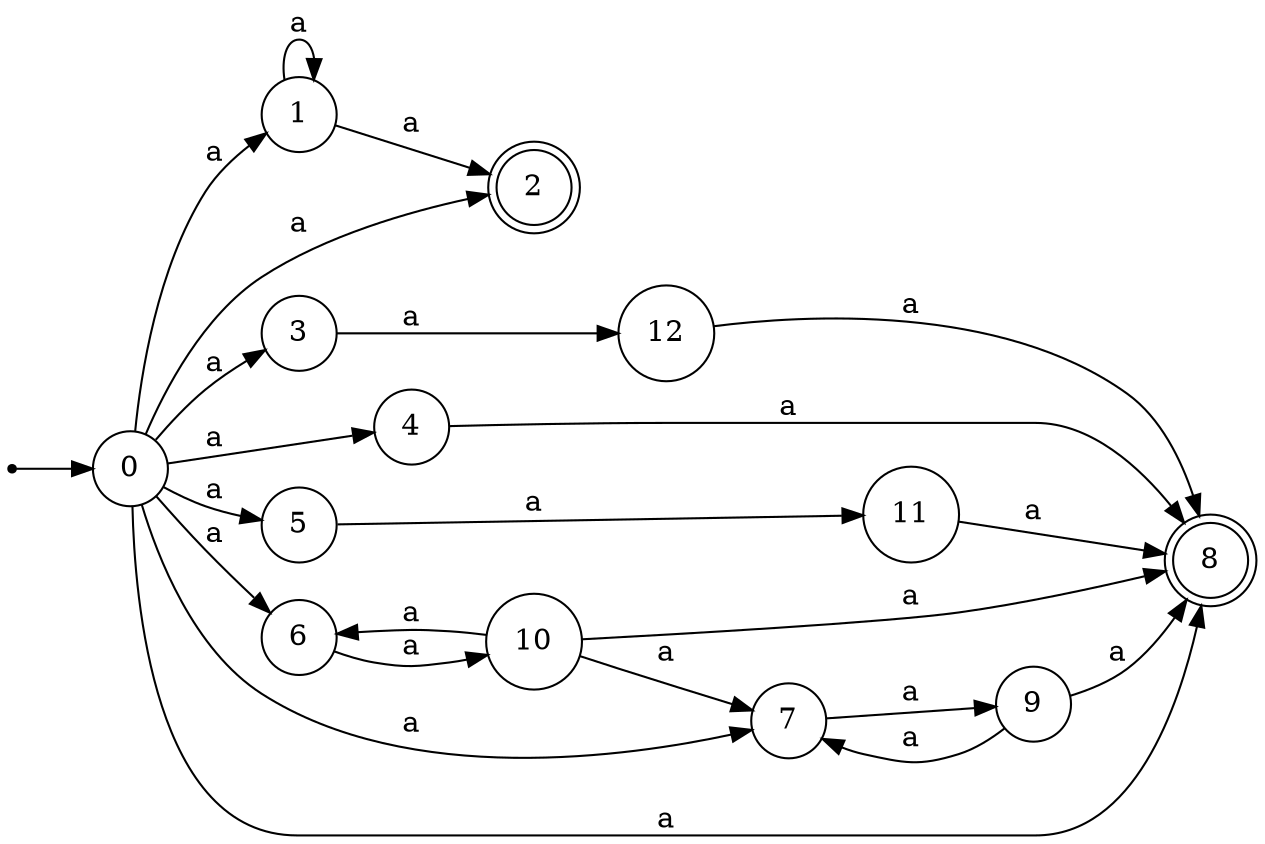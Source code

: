 digraph finite_state_machine {
rankdir=LR;
size="20,20";
node [shape = point]; "dummy0"
node [shape = circle]; "0";
"dummy0" -> "0";
node [shape = circle]; "1";
node [shape = doublecircle]; "2";node [shape = circle]; "3";
node [shape = circle]; "4";
node [shape = circle]; "5";
node [shape = circle]; "6";
node [shape = circle]; "7";
node [shape = doublecircle]; "8";node [shape = circle]; "9";
node [shape = circle]; "10";
node [shape = circle]; "11";
node [shape = circle]; "12";
"0" -> "1" [label = "a"];
 "0" -> "2" [label = "a"];
 "0" -> "3" [label = "a"];
 "0" -> "4" [label = "a"];
 "0" -> "5" [label = "a"];
 "0" -> "6" [label = "a"];
 "0" -> "7" [label = "a"];
 "0" -> "8" [label = "a"];
 "7" -> "9" [label = "a"];
 "9" -> "8" [label = "a"];
 "9" -> "7" [label = "a"];
 "6" -> "10" [label = "a"];
 "10" -> "8" [label = "a"];
 "10" -> "6" [label = "a"];
 "10" -> "7" [label = "a"];
 "5" -> "11" [label = "a"];
 "11" -> "8" [label = "a"];
 "4" -> "8" [label = "a"];
 "3" -> "12" [label = "a"];
 "12" -> "8" [label = "a"];
 "1" -> "1" [label = "a"];
 "1" -> "2" [label = "a"];
 }

